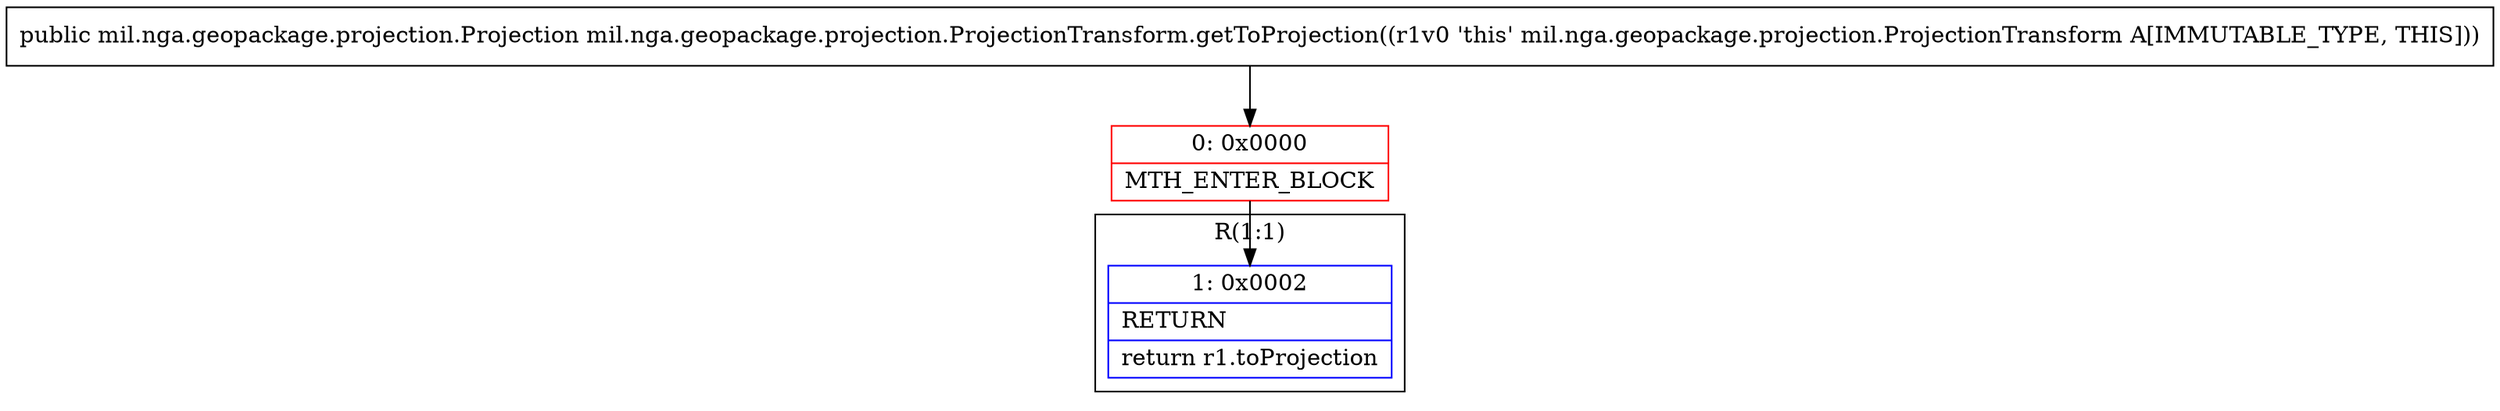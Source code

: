 digraph "CFG formil.nga.geopackage.projection.ProjectionTransform.getToProjection()Lmil\/nga\/geopackage\/projection\/Projection;" {
subgraph cluster_Region_1422893195 {
label = "R(1:1)";
node [shape=record,color=blue];
Node_1 [shape=record,label="{1\:\ 0x0002|RETURN\l|return r1.toProjection\l}"];
}
Node_0 [shape=record,color=red,label="{0\:\ 0x0000|MTH_ENTER_BLOCK\l}"];
MethodNode[shape=record,label="{public mil.nga.geopackage.projection.Projection mil.nga.geopackage.projection.ProjectionTransform.getToProjection((r1v0 'this' mil.nga.geopackage.projection.ProjectionTransform A[IMMUTABLE_TYPE, THIS])) }"];
MethodNode -> Node_0;
Node_0 -> Node_1;
}

